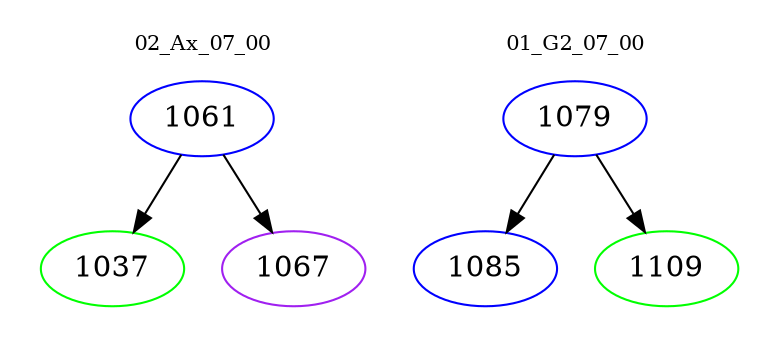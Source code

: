 digraph{
subgraph cluster_0 {
color = white
label = "02_Ax_07_00";
fontsize=10;
T0_1061 [label="1061", color="blue"]
T0_1061 -> T0_1037 [color="black"]
T0_1037 [label="1037", color="green"]
T0_1061 -> T0_1067 [color="black"]
T0_1067 [label="1067", color="purple"]
}
subgraph cluster_1 {
color = white
label = "01_G2_07_00";
fontsize=10;
T1_1079 [label="1079", color="blue"]
T1_1079 -> T1_1085 [color="black"]
T1_1085 [label="1085", color="blue"]
T1_1079 -> T1_1109 [color="black"]
T1_1109 [label="1109", color="green"]
}
}
